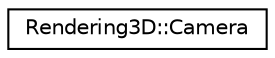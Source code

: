 digraph "Graphical Class Hierarchy"
{
 // LATEX_PDF_SIZE
  edge [fontname="Helvetica",fontsize="10",labelfontname="Helvetica",labelfontsize="10"];
  node [fontname="Helvetica",fontsize="10",shape=record];
  rankdir="LR";
  Node0 [label="Rendering3D::Camera",height=0.2,width=0.4,color="black", fillcolor="white", style="filled",URL="$class_rendering3_d_1_1_camera.html",tooltip=": Class that manages camera behaviour"];
}
